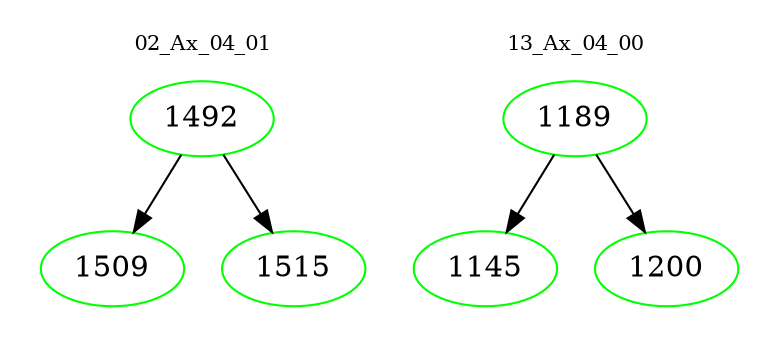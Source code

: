 digraph{
subgraph cluster_0 {
color = white
label = "02_Ax_04_01";
fontsize=10;
T0_1492 [label="1492", color="green"]
T0_1492 -> T0_1509 [color="black"]
T0_1509 [label="1509", color="green"]
T0_1492 -> T0_1515 [color="black"]
T0_1515 [label="1515", color="green"]
}
subgraph cluster_1 {
color = white
label = "13_Ax_04_00";
fontsize=10;
T1_1189 [label="1189", color="green"]
T1_1189 -> T1_1145 [color="black"]
T1_1145 [label="1145", color="green"]
T1_1189 -> T1_1200 [color="black"]
T1_1200 [label="1200", color="green"]
}
}
